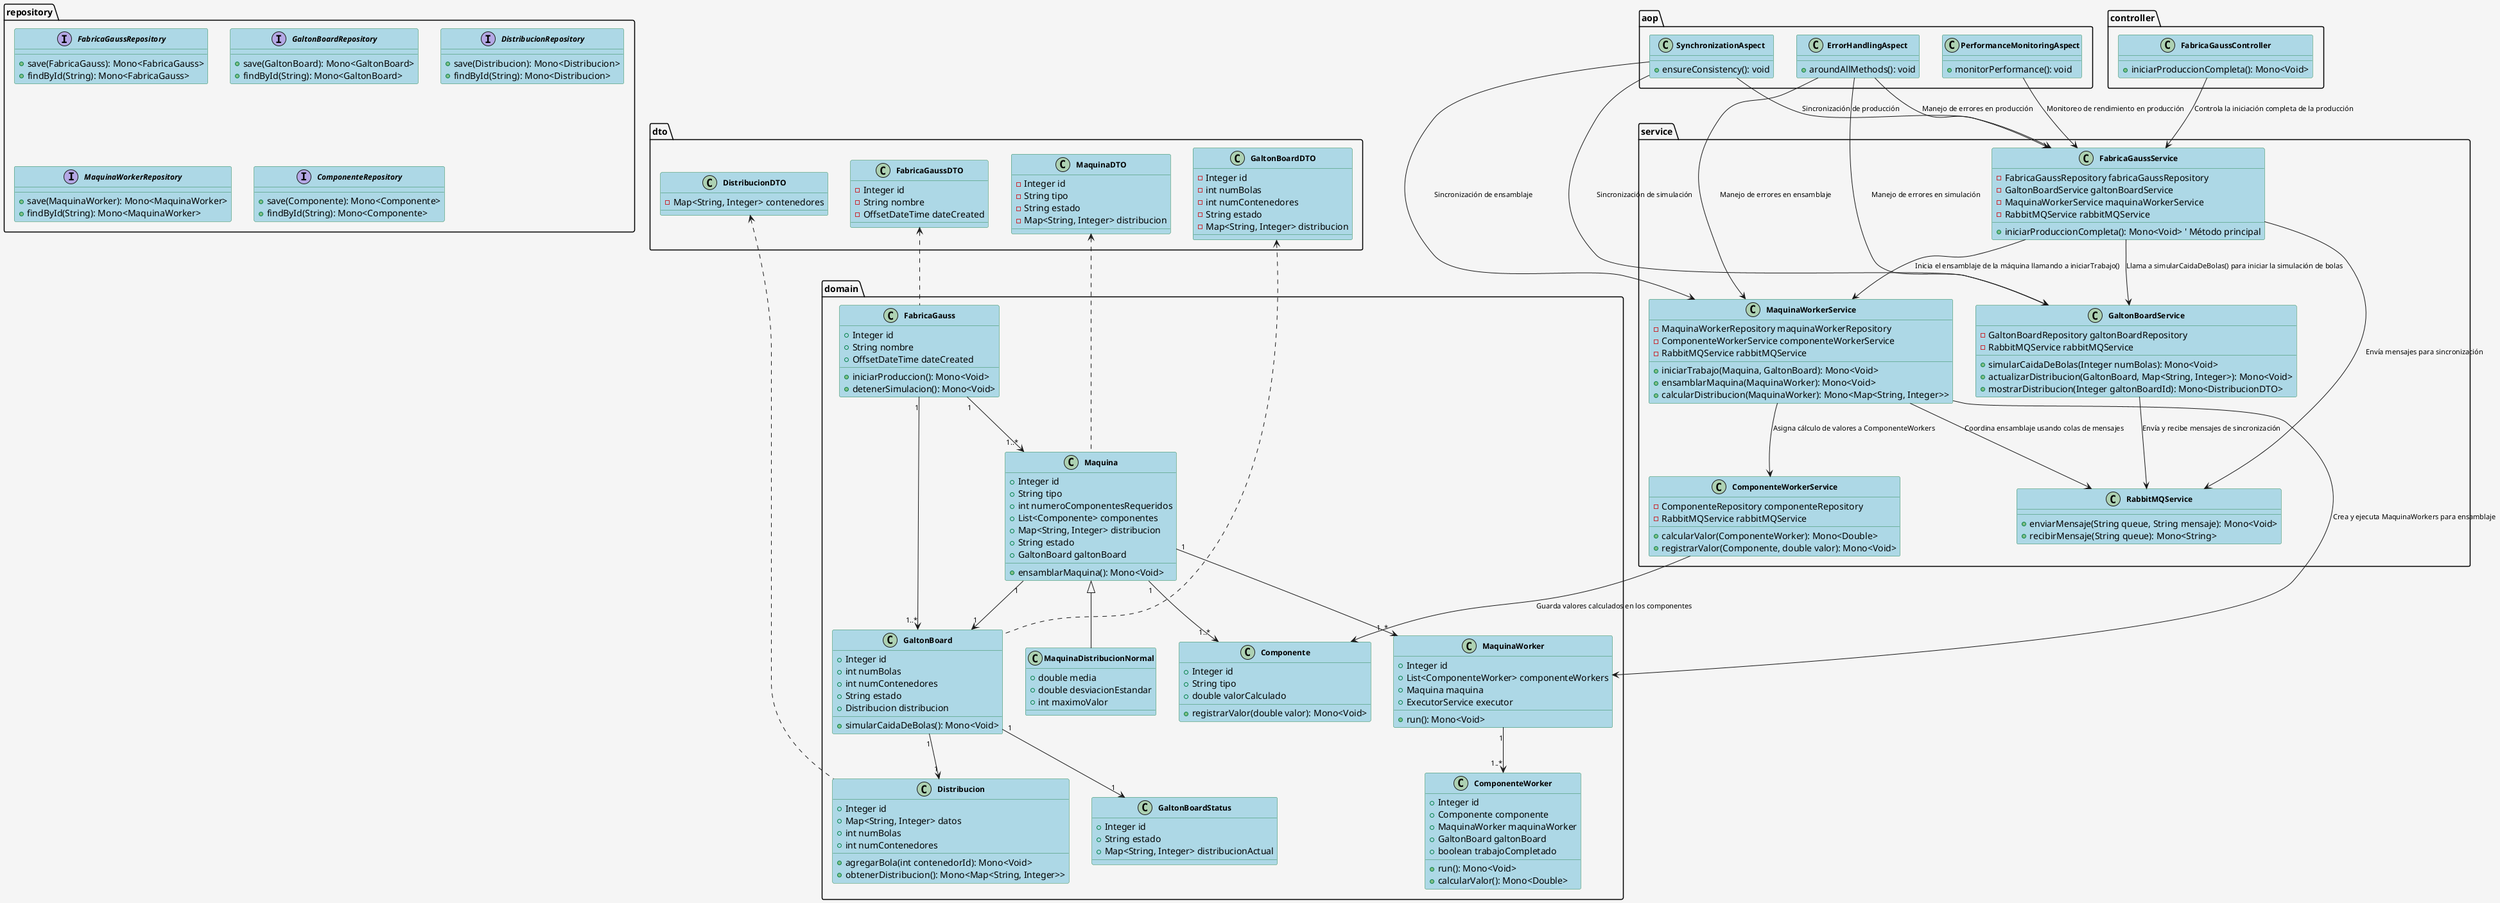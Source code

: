 @startuml
!define RECTANGLE class
skinparam backgroundColor #F5F5F5
skinparam shadowing false
skinparam class {
    BackgroundColor #ADD8E6
    BorderColor #2E8B57
    FontSize 12
    FontStyle bold
}
skinparam arrow {
    FontSize 11
}

' === PAQUETE DOMAIN ===
package domain {
    class FabricaGauss {
        + Integer id
        + String nombre
        + OffsetDateTime dateCreated
        + iniciarProduccion(): Mono<Void>
        + detenerSimulacion(): Mono<Void>
    }

    class GaltonBoard {
        + Integer id
        + int numBolas
        + int numContenedores
        + String estado
        + Distribucion distribucion
        + simularCaidaDeBolas(): Mono<Void>
    }

    class Distribucion {
        + Integer id
        + Map<String, Integer> datos
        + int numBolas
        + int numContenedores
        + agregarBola(int contenedorId): Mono<Void>
        + obtenerDistribucion(): Mono<Map<String, Integer>>
    }

    class GaltonBoardStatus {
        + Integer id
        + String estado
        + Map<String, Integer> distribucionActual
    }

    class Maquina {
        + Integer id
        + String tipo
        + int numeroComponentesRequeridos
        + List<Componente> componentes
        + Map<String, Integer> distribucion
        + String estado
        + GaltonBoard galtonBoard
        + ensamblarMaquina(): Mono<Void>
    }

    class MaquinaDistribucionNormal {
        + double media
        + double desviacionEstandar
        + int maximoValor
    }

    Maquina <|-- MaquinaDistribucionNormal

    class Componente {
        + Integer id
        + String tipo
        + double valorCalculado
        + registrarValor(double valor): Mono<Void>
    }

    class ComponenteWorker {
        + Integer id
        + Componente componente
        + MaquinaWorker maquinaWorker
        + GaltonBoard galtonBoard
        + boolean trabajoCompletado
        + run(): Mono<Void>
        + calcularValor(): Mono<Double>
    }

    class MaquinaWorker {
        + Integer id
        + List<ComponenteWorker> componenteWorkers
        + Maquina maquina
        + ExecutorService executor
        + run(): Mono<Void>
    }

    FabricaGauss "1" --> "1..*" GaltonBoard
    GaltonBoard "1" --> "1" Distribucion
    GaltonBoard "1" --> "1" GaltonBoardStatus
    FabricaGauss "1" --> "1..*" Maquina
    Maquina "1" --> "1..*" Componente
    Maquina "1" --> "1..*" MaquinaWorker
    MaquinaWorker "1" --> "1..*" ComponenteWorker
    Maquina "1" --> "1" GaltonBoard
}

' === PAQUETE SERVICE ===
package service {
    class FabricaGaussService {
        - FabricaGaussRepository fabricaGaussRepository
        - GaltonBoardService galtonBoardService
        - MaquinaWorkerService maquinaWorkerService
        - RabbitMQService rabbitMQService
        + iniciarProduccionCompleta(): Mono<Void> ' Método principal
    }

    class GaltonBoardService {
        - GaltonBoardRepository galtonBoardRepository
        - RabbitMQService rabbitMQService
        + simularCaidaDeBolas(Integer numBolas): Mono<Void>
        + actualizarDistribucion(GaltonBoard, Map<String, Integer>): Mono<Void>
        + mostrarDistribucion(Integer galtonBoardId): Mono<DistribucionDTO>
    }

    class MaquinaWorkerService {
        - MaquinaWorkerRepository maquinaWorkerRepository
        - ComponenteWorkerService componenteWorkerService
        - RabbitMQService rabbitMQService
        + iniciarTrabajo(Maquina, GaltonBoard): Mono<Void>
        + ensamblarMaquina(MaquinaWorker): Mono<Void>
        + calcularDistribucion(MaquinaWorker): Mono<Map<String, Integer>>
    }

    class ComponenteWorkerService {
        - ComponenteRepository componenteRepository
        - RabbitMQService rabbitMQService
        + calcularValor(ComponenteWorker): Mono<Double>
        + registrarValor(Componente, double valor): Mono<Void>
    }

    class RabbitMQService {
        + enviarMensaje(String queue, String mensaje): Mono<Void>
        + recibirMensaje(String queue): Mono<String>
    }

    ' Relaciones de servicios con descripciones
    FabricaGaussService --> GaltonBoardService : "Llama a simularCaidaDeBolas() para iniciar la simulación de bolas"
    FabricaGaussService --> MaquinaWorkerService : "Inicia el ensamblaje de la máquina llamando a iniciarTrabajo()"
    MaquinaWorkerService --> ComponenteWorkerService : "Asigna cálculo de valores a ComponenteWorkers"
    MaquinaWorkerService --> MaquinaWorker : "Crea y ejecuta MaquinaWorkers para ensamblaje"
    ComponenteWorkerService --> Componente : "Guarda valores calculados en los componentes"
    FabricaGaussService --> RabbitMQService : "Envía mensajes para sincronización"
    GaltonBoardService --> RabbitMQService : "Envía y recibe mensajes de sincronización"
    MaquinaWorkerService --> RabbitMQService : "Coordina ensamblaje usando colas de mensajes"
}

' === PAQUETE AOP ===
package aop {
    class ErrorHandlingAspect {
        + aroundAllMethods(): void
    }

    class SynchronizationAspect {
        + ensureConsistency(): void
    }

    class PerformanceMonitoringAspect {
        + monitorPerformance(): void
    }

    ErrorHandlingAspect --> service.FabricaGaussService : "Manejo de errores en producción"
    ErrorHandlingAspect --> service.GaltonBoardService : "Manejo de errores en simulación"
    ErrorHandlingAspect --> service.MaquinaWorkerService : "Manejo de errores en ensamblaje"
    SynchronizationAspect --> service.FabricaGaussService : "Sincronización de producción"
    SynchronizationAspect --> service.GaltonBoardService : "Sincronización de simulación"
    SynchronizationAspect --> service.MaquinaWorkerService : "Sincronización de ensamblaje"
    PerformanceMonitoringAspect --> service.FabricaGaussService : "Monitoreo de rendimiento en producción"
}

' === PAQUETE CONTROLLER ===
package controller {
    class FabricaGaussController {
        + iniciarProduccionCompleta(): Mono<Void>
    }

    FabricaGaussController --> FabricaGaussService : "Controla la iniciación completa de la producción"
}

' === PAQUETE REPOSITORY ===
package repository {
    interface FabricaGaussRepository {
        + save(FabricaGauss): Mono<FabricaGauss>
        + findById(String): Mono<FabricaGauss>
    }

    interface GaltonBoardRepository {
        + save(GaltonBoard): Mono<GaltonBoard>
        + findById(String): Mono<GaltonBoard>
    }

    interface DistribucionRepository {
        + save(Distribucion): Mono<Distribucion>
        + findById(String): Mono<Distribucion>
    }

    interface MaquinaWorkerRepository {
        + save(MaquinaWorker): Mono<MaquinaWorker>
        + findById(String): Mono<MaquinaWorker>
    }

    interface ComponenteRepository {
        + save(Componente): Mono<Componente>
        + findById(String): Mono<Componente>
    }
}

' === PAQUETE DTO ===
package dto {
    class FabricaGaussDTO {
        - Integer id
        - String nombre
        - OffsetDateTime dateCreated
    }

    class GaltonBoardDTO {
        - Integer id
        - int numBolas
        - int numContenedores
        - String estado
        - Map<String, Integer> distribucion
    }

    class MaquinaDTO {
        - Integer id
        - String tipo
        - String estado
        - Map<String, Integer> distribucion
    }

    class DistribucionDTO {
        - Map<String, Integer> contenedores
    }
}

dto.FabricaGaussDTO <.. domain.FabricaGauss
dto.GaltonBoardDTO <.. domain.GaltonBoard
dto.MaquinaDTO <.. domain.Maquina
dto.DistribucionDTO <.. domain.Distribucion
@enduml
